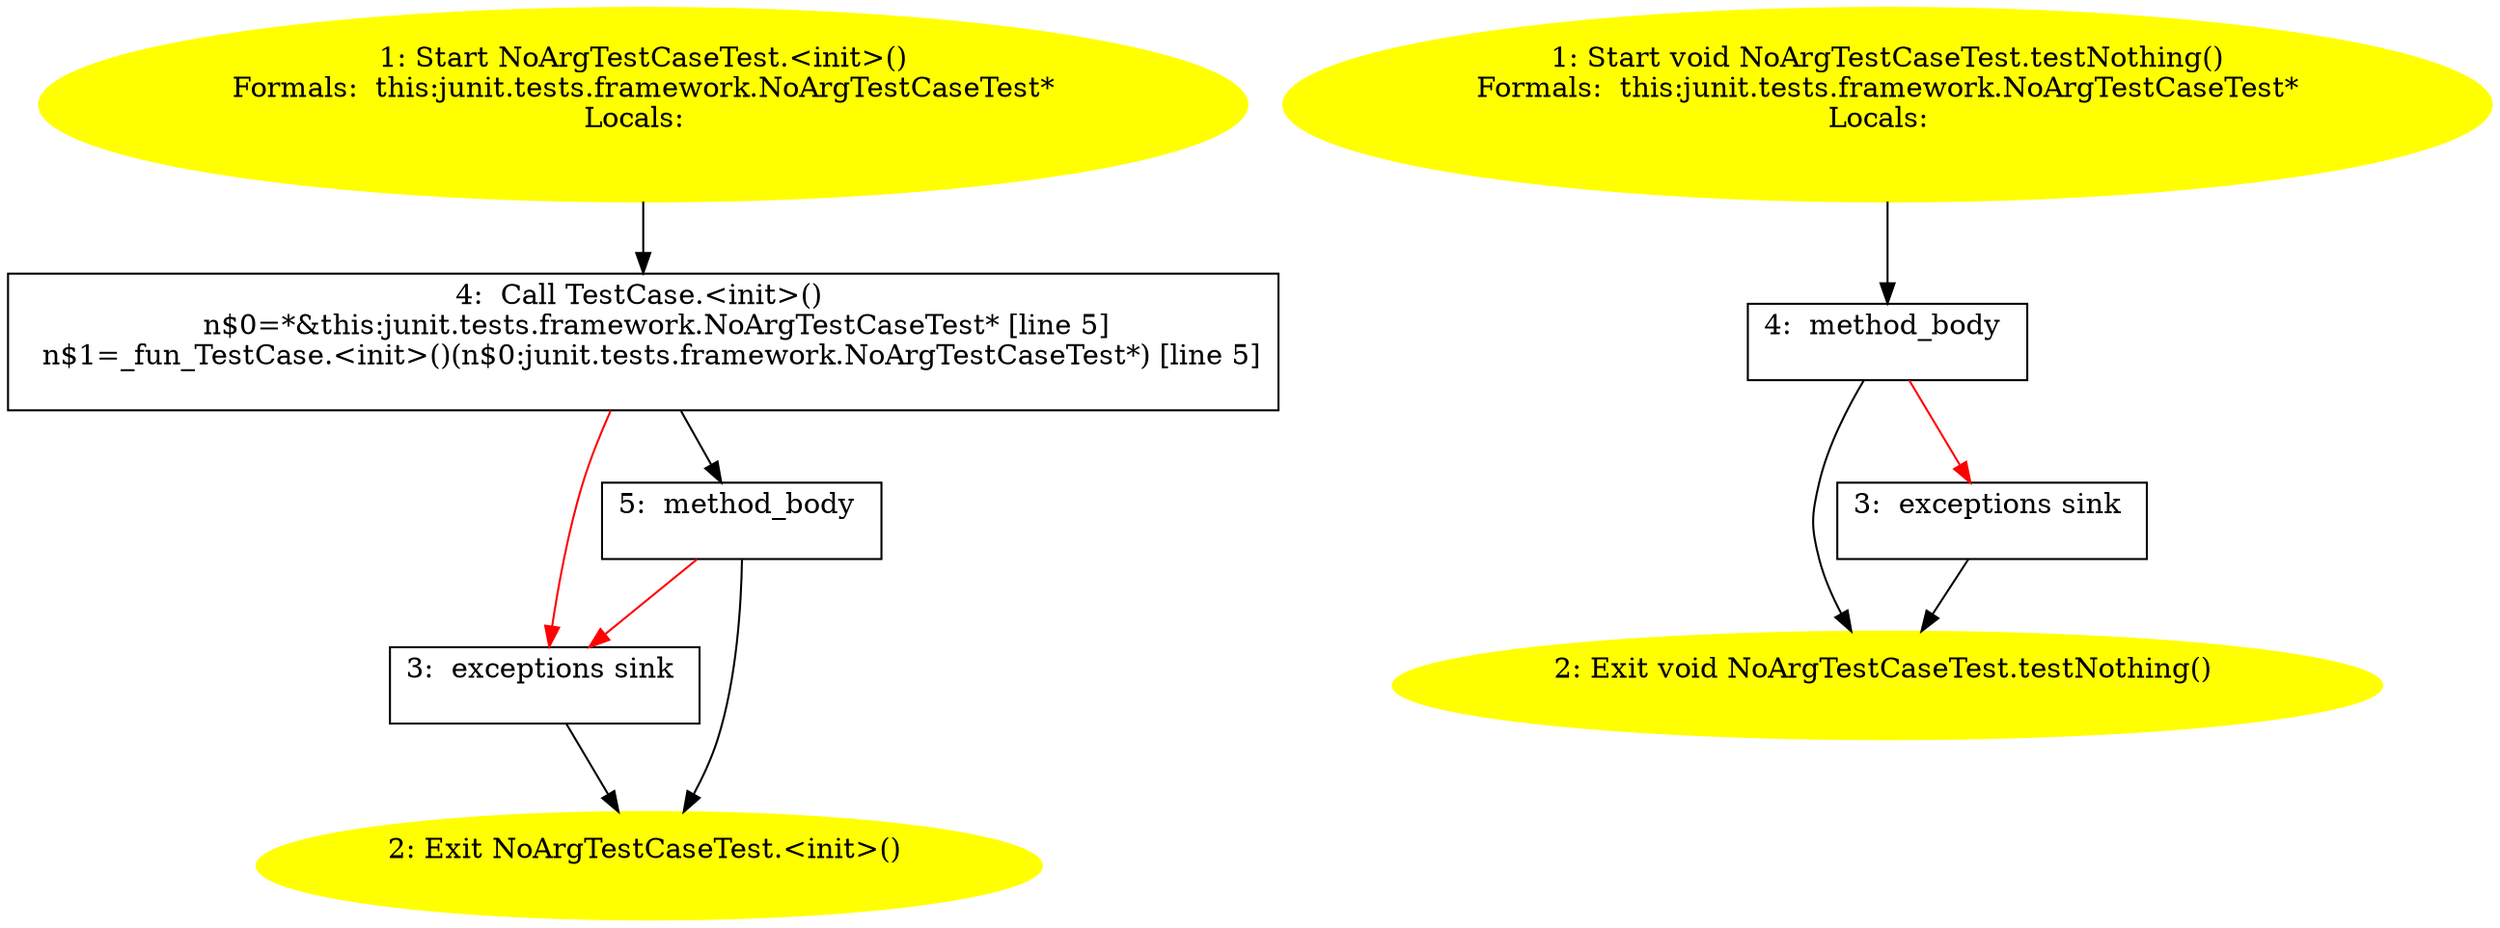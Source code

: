 /* @generated */
digraph cfg {
"junit.tests.framework.NoArgTestCaseTest.<init>().2088959c8ac448647f4af525f9a42c48_1" [label="1: Start NoArgTestCaseTest.<init>()\nFormals:  this:junit.tests.framework.NoArgTestCaseTest*\nLocals:  \n  " color=yellow style=filled]
	

	 "junit.tests.framework.NoArgTestCaseTest.<init>().2088959c8ac448647f4af525f9a42c48_1" -> "junit.tests.framework.NoArgTestCaseTest.<init>().2088959c8ac448647f4af525f9a42c48_4" ;
"junit.tests.framework.NoArgTestCaseTest.<init>().2088959c8ac448647f4af525f9a42c48_2" [label="2: Exit NoArgTestCaseTest.<init>() \n  " color=yellow style=filled]
	

"junit.tests.framework.NoArgTestCaseTest.<init>().2088959c8ac448647f4af525f9a42c48_3" [label="3:  exceptions sink \n  " shape="box"]
	

	 "junit.tests.framework.NoArgTestCaseTest.<init>().2088959c8ac448647f4af525f9a42c48_3" -> "junit.tests.framework.NoArgTestCaseTest.<init>().2088959c8ac448647f4af525f9a42c48_2" ;
"junit.tests.framework.NoArgTestCaseTest.<init>().2088959c8ac448647f4af525f9a42c48_4" [label="4:  Call TestCase.<init>() \n   n$0=*&this:junit.tests.framework.NoArgTestCaseTest* [line 5]\n  n$1=_fun_TestCase.<init>()(n$0:junit.tests.framework.NoArgTestCaseTest*) [line 5]\n " shape="box"]
	

	 "junit.tests.framework.NoArgTestCaseTest.<init>().2088959c8ac448647f4af525f9a42c48_4" -> "junit.tests.framework.NoArgTestCaseTest.<init>().2088959c8ac448647f4af525f9a42c48_5" ;
	 "junit.tests.framework.NoArgTestCaseTest.<init>().2088959c8ac448647f4af525f9a42c48_4" -> "junit.tests.framework.NoArgTestCaseTest.<init>().2088959c8ac448647f4af525f9a42c48_3" [color="red" ];
"junit.tests.framework.NoArgTestCaseTest.<init>().2088959c8ac448647f4af525f9a42c48_5" [label="5:  method_body \n  " shape="box"]
	

	 "junit.tests.framework.NoArgTestCaseTest.<init>().2088959c8ac448647f4af525f9a42c48_5" -> "junit.tests.framework.NoArgTestCaseTest.<init>().2088959c8ac448647f4af525f9a42c48_2" ;
	 "junit.tests.framework.NoArgTestCaseTest.<init>().2088959c8ac448647f4af525f9a42c48_5" -> "junit.tests.framework.NoArgTestCaseTest.<init>().2088959c8ac448647f4af525f9a42c48_3" [color="red" ];
"junit.tests.framework.NoArgTestCaseTest.testNothing():void.5ebc923f58d566c0b8553921f171f2a3_1" [label="1: Start void NoArgTestCaseTest.testNothing()\nFormals:  this:junit.tests.framework.NoArgTestCaseTest*\nLocals:  \n  " color=yellow style=filled]
	

	 "junit.tests.framework.NoArgTestCaseTest.testNothing():void.5ebc923f58d566c0b8553921f171f2a3_1" -> "junit.tests.framework.NoArgTestCaseTest.testNothing():void.5ebc923f58d566c0b8553921f171f2a3_4" ;
"junit.tests.framework.NoArgTestCaseTest.testNothing():void.5ebc923f58d566c0b8553921f171f2a3_2" [label="2: Exit void NoArgTestCaseTest.testNothing() \n  " color=yellow style=filled]
	

"junit.tests.framework.NoArgTestCaseTest.testNothing():void.5ebc923f58d566c0b8553921f171f2a3_3" [label="3:  exceptions sink \n  " shape="box"]
	

	 "junit.tests.framework.NoArgTestCaseTest.testNothing():void.5ebc923f58d566c0b8553921f171f2a3_3" -> "junit.tests.framework.NoArgTestCaseTest.testNothing():void.5ebc923f58d566c0b8553921f171f2a3_2" ;
"junit.tests.framework.NoArgTestCaseTest.testNothing():void.5ebc923f58d566c0b8553921f171f2a3_4" [label="4:  method_body \n  " shape="box"]
	

	 "junit.tests.framework.NoArgTestCaseTest.testNothing():void.5ebc923f58d566c0b8553921f171f2a3_4" -> "junit.tests.framework.NoArgTestCaseTest.testNothing():void.5ebc923f58d566c0b8553921f171f2a3_2" ;
	 "junit.tests.framework.NoArgTestCaseTest.testNothing():void.5ebc923f58d566c0b8553921f171f2a3_4" -> "junit.tests.framework.NoArgTestCaseTest.testNothing():void.5ebc923f58d566c0b8553921f171f2a3_3" [color="red" ];
}
